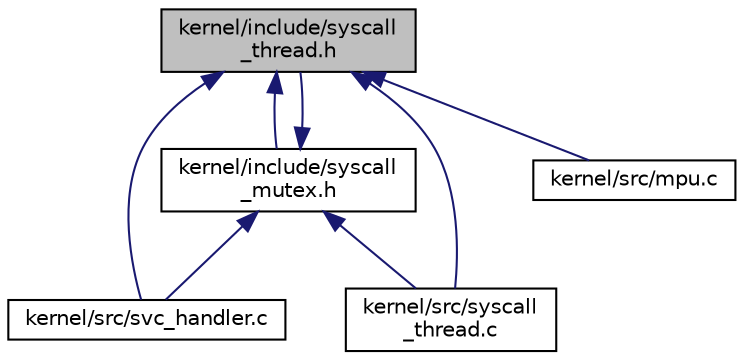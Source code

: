 digraph "kernel/include/syscall_thread.h"
{
 // LATEX_PDF_SIZE
  edge [fontname="Helvetica",fontsize="10",labelfontname="Helvetica",labelfontsize="10"];
  node [fontname="Helvetica",fontsize="10",shape=record];
  Node1 [label="kernel/include/syscall\l_thread.h",height=0.2,width=0.4,color="black", fillcolor="grey75", style="filled", fontcolor="black",tooltip="system calls to support thread library for lab 4"];
  Node1 -> Node2 [dir="back",color="midnightblue",fontsize="10",style="solid",fontname="Helvetica"];
  Node2 [label="kernel/include/syscall\l_mutex.h",height=0.2,width=0.4,color="black", fillcolor="white", style="filled",URL="$syscall__mutex_8h_source.html",tooltip=" "];
  Node2 -> Node1 [dir="back",color="midnightblue",fontsize="10",style="solid",fontname="Helvetica"];
  Node2 -> Node3 [dir="back",color="midnightblue",fontsize="10",style="solid",fontname="Helvetica"];
  Node3 [label="kernel/src/svc_handler.c",height=0.2,width=0.4,color="black", fillcolor="white", style="filled",URL="$svc__handler_8c.html",tooltip="implementation of basic and custom SVC calls"];
  Node2 -> Node4 [dir="back",color="midnightblue",fontsize="10",style="solid",fontname="Helvetica"];
  Node4 [label="kernel/src/syscall\l_thread.c",height=0.2,width=0.4,color="black", fillcolor="white", style="filled",URL="$syscall__thread_8c.html",tooltip="thread syscall implementation for lab 4"];
  Node1 -> Node5 [dir="back",color="midnightblue",fontsize="10",style="solid",fontname="Helvetica"];
  Node5 [label="kernel/src/mpu.c",height=0.2,width=0.4,color="black", fillcolor="white", style="filled",URL="$mpu_8c.html",tooltip="implementation of memory protection for lab 4"];
  Node1 -> Node3 [dir="back",color="midnightblue",fontsize="10",style="solid",fontname="Helvetica"];
  Node1 -> Node4 [dir="back",color="midnightblue",fontsize="10",style="solid",fontname="Helvetica"];
}
